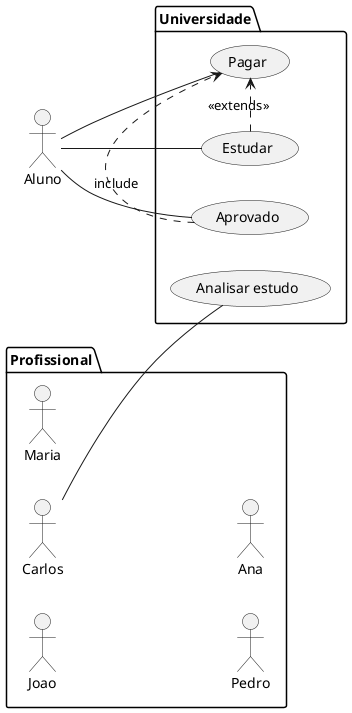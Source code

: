 @startuml
left to right direction
actor Aluno as c
package Profissional {
  actor Joao as jo
  actor Maria as ma
  actor Pedro as pe
  actor Ana as an
  actor Carlos as sa
}
package  Universidade{
  usecase "Aprovado" as UC1
  usecase "Pagar" as UC2
  usecase "Estudar" as UC3
  usecase "Analisar estudo" as UC4
  (UC1) .> (UC2) : include
  (UC3) .> (UC2) : <<extends>>
}
sa -- UC4
c -- UC1
c -- UC2
c -- UC3
@enduml
